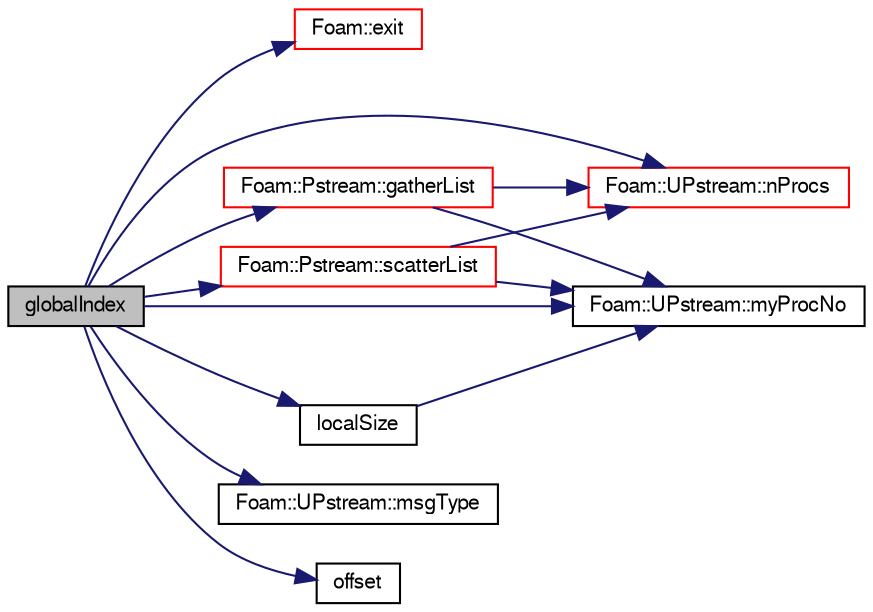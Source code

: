 digraph "globalIndex"
{
  bgcolor="transparent";
  edge [fontname="FreeSans",fontsize="10",labelfontname="FreeSans",labelfontsize="10"];
  node [fontname="FreeSans",fontsize="10",shape=record];
  rankdir="LR";
  Node2 [label="globalIndex",height=0.2,width=0.4,color="black", fillcolor="grey75", style="filled", fontcolor="black"];
  Node2 -> Node3 [color="midnightblue",fontsize="10",style="solid",fontname="FreeSans"];
  Node3 [label="Foam::exit",height=0.2,width=0.4,color="red",URL="$a21124.html#a06ca7250d8e89caf05243ec094843642"];
  Node2 -> Node50 [color="midnightblue",fontsize="10",style="solid",fontname="FreeSans"];
  Node50 [label="Foam::Pstream::gatherList",height=0.2,width=0.4,color="red",URL="$a26250.html#afbdf64fb42cd760690d51a9a321792d9",tooltip="Gather data but keep individual values separate. "];
  Node50 -> Node51 [color="midnightblue",fontsize="10",style="solid",fontname="FreeSans"];
  Node51 [label="Foam::UPstream::nProcs",height=0.2,width=0.4,color="red",URL="$a26270.html#aada0e04d8127eda8ee95be0772754a4f",tooltip="Number of processes in parallel run. "];
  Node50 -> Node53 [color="midnightblue",fontsize="10",style="solid",fontname="FreeSans"];
  Node53 [label="Foam::UPstream::myProcNo",height=0.2,width=0.4,color="black",URL="$a26270.html#afc74d89573de32a3032c916f8cdd1733",tooltip="Number of this process (starting from masterNo() = 0) "];
  Node2 -> Node61 [color="midnightblue",fontsize="10",style="solid",fontname="FreeSans"];
  Node61 [label="localSize",height=0.2,width=0.4,color="black",URL="$a27330.html#a31e10db2f353603a8ab2517c4d101e06",tooltip="my local size "];
  Node61 -> Node53 [color="midnightblue",fontsize="10",style="solid",fontname="FreeSans"];
  Node2 -> Node62 [color="midnightblue",fontsize="10",style="solid",fontname="FreeSans"];
  Node62 [label="Foam::UPstream::msgType",height=0.2,width=0.4,color="black",URL="$a26270.html#ae5b8fe6652f6320aa6c7f5c44b6f01b7",tooltip="Message tag of standard messages. "];
  Node2 -> Node53 [color="midnightblue",fontsize="10",style="solid",fontname="FreeSans"];
  Node2 -> Node51 [color="midnightblue",fontsize="10",style="solid",fontname="FreeSans"];
  Node2 -> Node63 [color="midnightblue",fontsize="10",style="solid",fontname="FreeSans"];
  Node63 [label="offset",height=0.2,width=0.4,color="black",URL="$a27330.html#a86159882ce886c556a7d2a47b7a3d3f9",tooltip="Start of procI data. "];
  Node2 -> Node64 [color="midnightblue",fontsize="10",style="solid",fontname="FreeSans"];
  Node64 [label="Foam::Pstream::scatterList",height=0.2,width=0.4,color="red",URL="$a26250.html#a23c38ee54f04c9d53a327db9edbdb7f0",tooltip="Scatter data. Reverse of gatherList. "];
  Node64 -> Node51 [color="midnightblue",fontsize="10",style="solid",fontname="FreeSans"];
  Node64 -> Node53 [color="midnightblue",fontsize="10",style="solid",fontname="FreeSans"];
}
